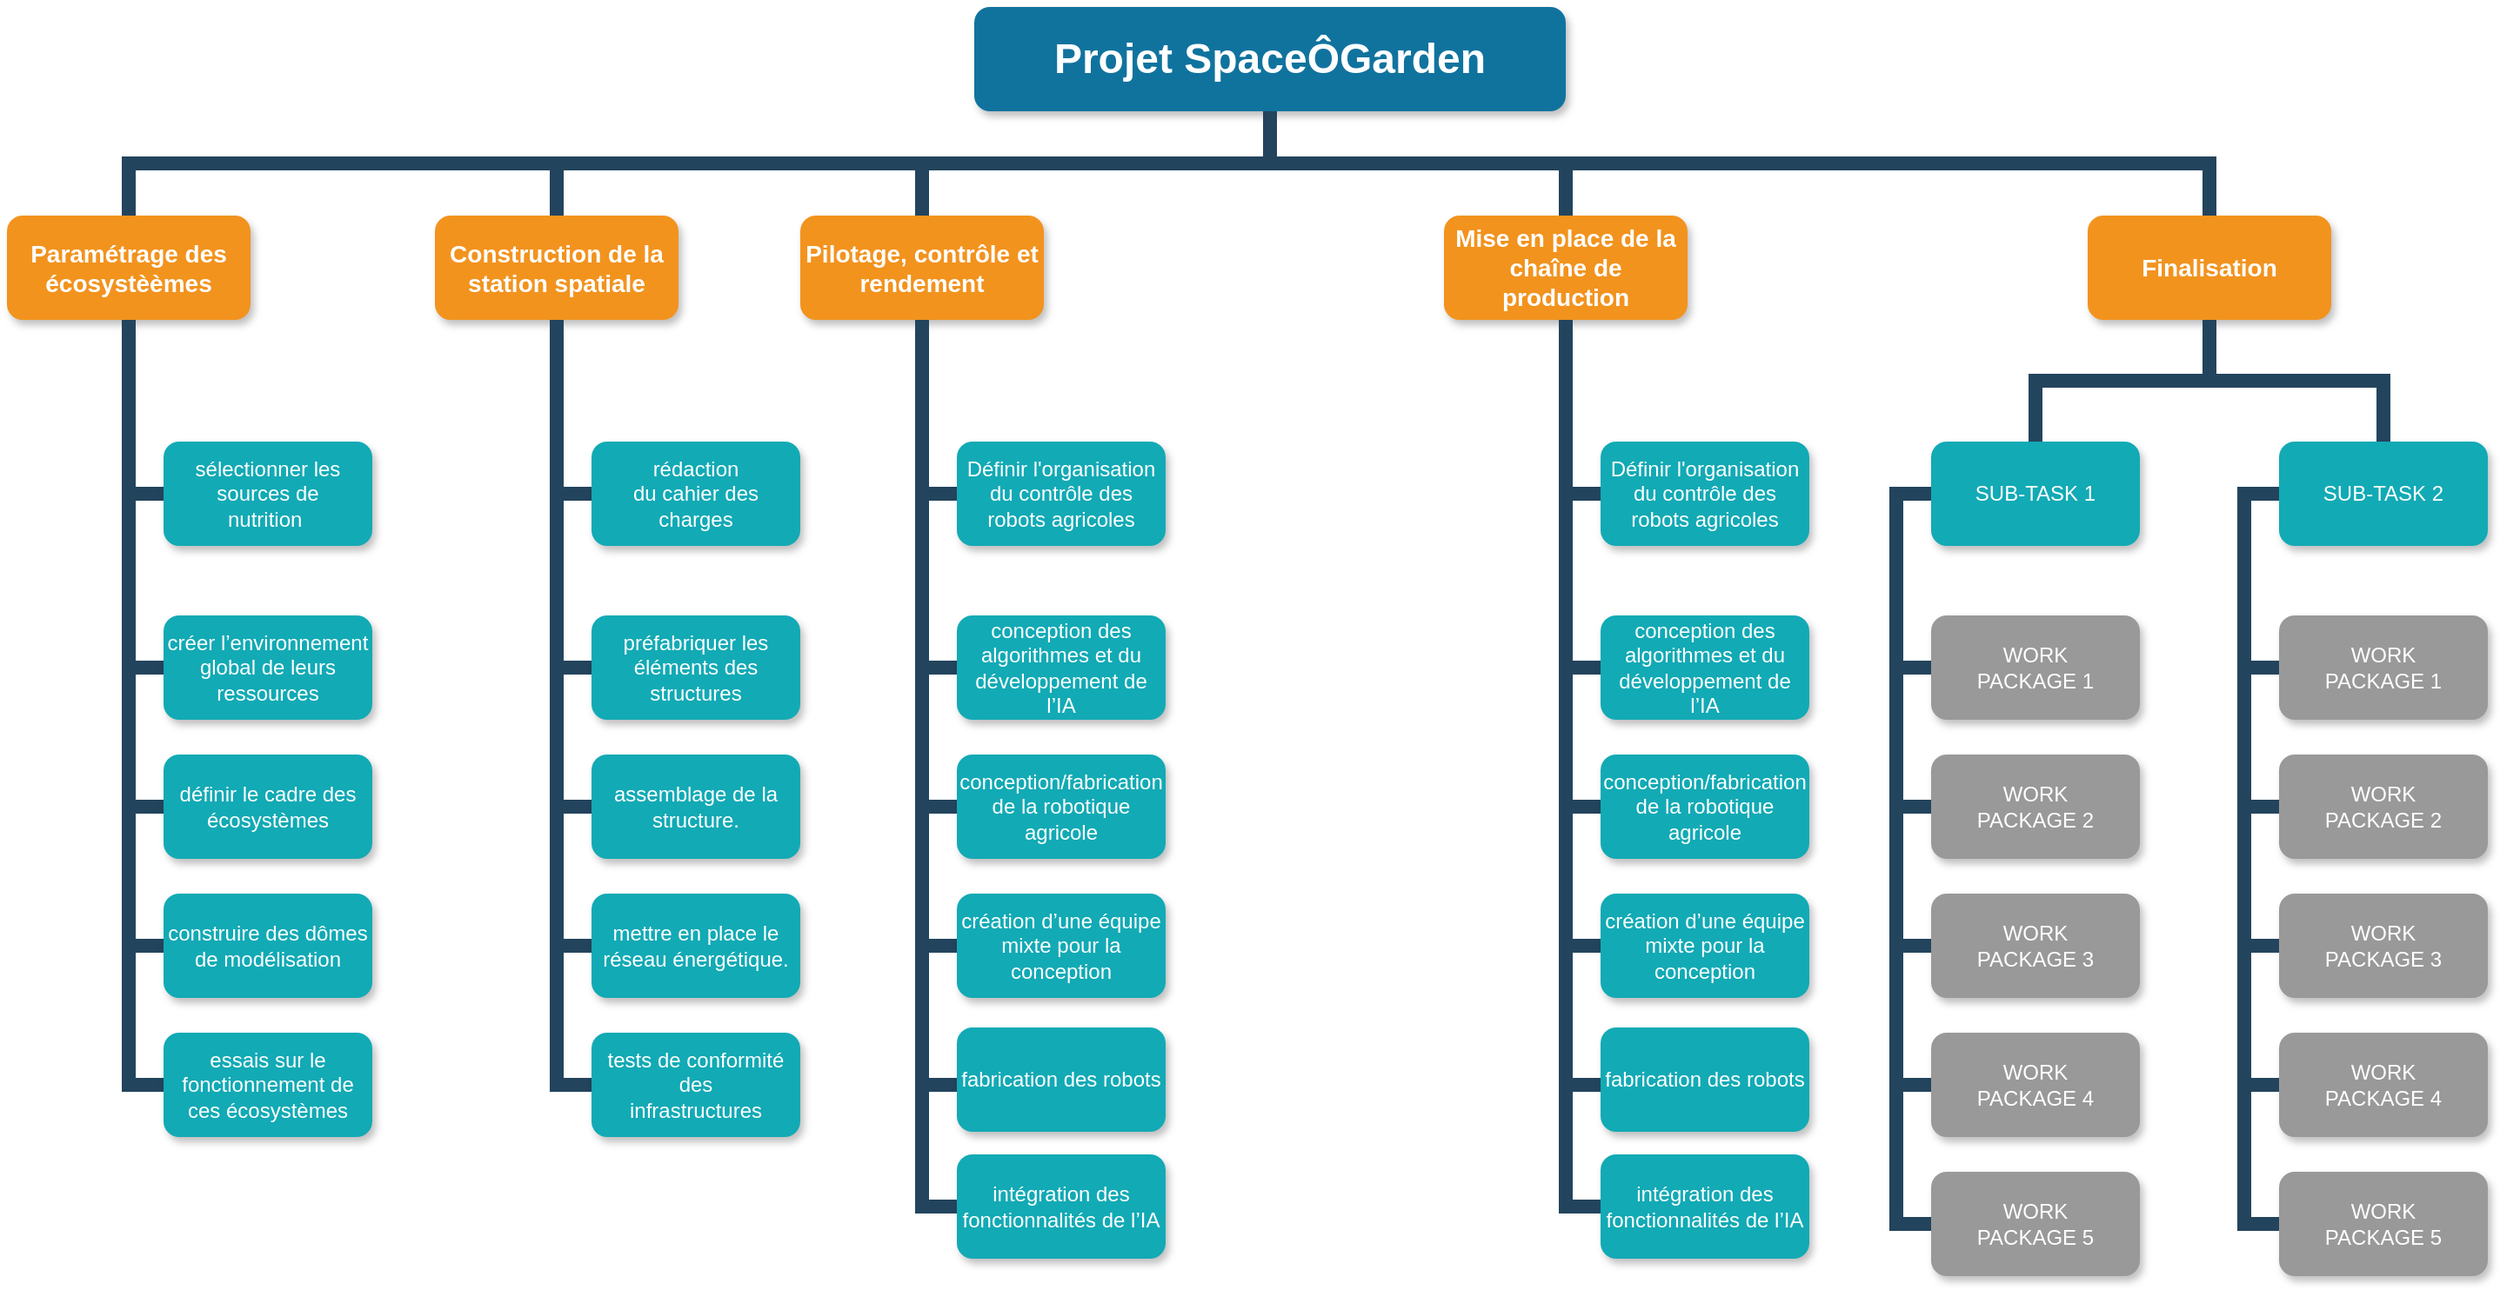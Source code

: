 <mxfile version="14.5.3" type="github">
  <diagram id="w6RJrdWfOa_f2eQKyhH3" name="Page-1">
    <mxGraphModel dx="907" dy="723" grid="1" gridSize="10" guides="1" tooltips="1" connect="1" arrows="1" fold="1" page="1" pageScale="1" pageWidth="827" pageHeight="1169" math="0" shadow="0">
      <root>
        <mxCell id="0" />
        <mxCell id="1" parent="0" />
        <mxCell id="wwpgERvCbzz0SA8qdG-J-50" value="Projet SpaceÔGarden" style="whiteSpace=wrap;rounded=1;shadow=1;fillColor=#10739E;strokeColor=none;fontColor=#FFFFFF;fontStyle=1;fontSize=24" vertex="1" parent="1">
          <mxGeometry x="970" y="870" width="340" height="60" as="geometry" />
        </mxCell>
        <mxCell id="wwpgERvCbzz0SA8qdG-J-51" value="Paramétrage des écosystèèmes" style="whiteSpace=wrap;rounded=1;fillColor=#F2931E;strokeColor=none;shadow=1;fontColor=#FFFFFF;fontStyle=1;fontSize=14" vertex="1" parent="1">
          <mxGeometry x="414" y="990.0" width="140" height="60" as="geometry" />
        </mxCell>
        <mxCell id="wwpgERvCbzz0SA8qdG-J-52" value="Construction de la station spatiale" style="whiteSpace=wrap;rounded=1;fillColor=#F2931E;strokeColor=none;shadow=1;fontColor=#FFFFFF;fontStyle=1;fontSize=14" vertex="1" parent="1">
          <mxGeometry x="660" y="990.0" width="140" height="60" as="geometry" />
        </mxCell>
        <mxCell id="wwpgERvCbzz0SA8qdG-J-54" value="Pilotage, contrôle et rendement" style="whiteSpace=wrap;rounded=1;fillColor=#F2931E;strokeColor=none;shadow=1;fontColor=#FFFFFF;fontStyle=1;fontSize=14" vertex="1" parent="1">
          <mxGeometry x="870" y="990.0" width="140" height="60" as="geometry" />
        </mxCell>
        <mxCell id="wwpgERvCbzz0SA8qdG-J-55" value="Mise en place de la chaîne de production" style="whiteSpace=wrap;rounded=1;fillColor=#F2931E;strokeColor=none;shadow=1;fontColor=#FFFFFF;fontStyle=1;fontSize=14" vertex="1" parent="1">
          <mxGeometry x="1240" y="990.0" width="140" height="60" as="geometry" />
        </mxCell>
        <mxCell id="wwpgERvCbzz0SA8qdG-J-56" value="Finalisation" style="whiteSpace=wrap;rounded=1;fillColor=#F2931E;strokeColor=none;shadow=1;fontColor=#FFFFFF;fontStyle=1;fontSize=14" vertex="1" parent="1">
          <mxGeometry x="1610" y="990.0" width="140" height="60" as="geometry" />
        </mxCell>
        <mxCell id="wwpgERvCbzz0SA8qdG-J-81" value="" style="edgeStyle=elbowEdgeStyle;elbow=vertical;rounded=0;fontColor=#000000;endArrow=none;endFill=0;strokeWidth=8;strokeColor=#23445D;" edge="1" parent="1" source="wwpgERvCbzz0SA8qdG-J-51">
          <mxGeometry width="100" height="100" relative="1" as="geometry">
            <mxPoint x="274" y="1110" as="sourcePoint" />
            <mxPoint x="484" y="1160" as="targetPoint" />
          </mxGeometry>
        </mxCell>
        <mxCell id="wwpgERvCbzz0SA8qdG-J-83" value="" style="edgeStyle=elbowEdgeStyle;elbow=horizontal;rounded=0;fontColor=#000000;endArrow=none;endFill=0;strokeWidth=8;strokeColor=#23445D;" edge="1" parent="1">
          <mxGeometry width="100" height="100" relative="1" as="geometry">
            <mxPoint x="504" y="1150" as="sourcePoint" />
            <mxPoint x="504" y="1250" as="targetPoint" />
            <Array as="points">
              <mxPoint x="484" y="1200" />
            </Array>
          </mxGeometry>
        </mxCell>
        <mxCell id="wwpgERvCbzz0SA8qdG-J-84" value="" style="edgeStyle=elbowEdgeStyle;elbow=horizontal;rounded=0;fontColor=#000000;endArrow=none;endFill=0;strokeWidth=8;strokeColor=#23445D;" edge="1" parent="1">
          <mxGeometry width="100" height="100" relative="1" as="geometry">
            <mxPoint x="504" y="1150" as="sourcePoint" />
            <mxPoint x="504" y="1330" as="targetPoint" />
            <Array as="points">
              <mxPoint x="484" y="1220" />
            </Array>
          </mxGeometry>
        </mxCell>
        <mxCell id="wwpgERvCbzz0SA8qdG-J-86" value="" style="edgeStyle=elbowEdgeStyle;elbow=horizontal;rounded=0;fontColor=#000000;endArrow=none;endFill=0;strokeWidth=8;strokeColor=#23445D;" edge="1" parent="1">
          <mxGeometry width="100" height="100" relative="1" as="geometry">
            <mxPoint x="504" y="1150" as="sourcePoint" />
            <mxPoint x="504.0" y="1490" as="targetPoint" />
            <Array as="points">
              <mxPoint x="484" y="1230" />
            </Array>
          </mxGeometry>
        </mxCell>
        <mxCell id="wwpgERvCbzz0SA8qdG-J-87" value="" style="edgeStyle=elbowEdgeStyle;elbow=horizontal;rounded=0;fontColor=#000000;endArrow=none;endFill=0;strokeWidth=8;strokeColor=#23445D;" edge="1" parent="1">
          <mxGeometry width="100" height="100" relative="1" as="geometry">
            <mxPoint x="504" y="1150" as="sourcePoint" />
            <mxPoint x="504" y="1410" as="targetPoint" />
            <Array as="points">
              <mxPoint x="484" y="1250" />
            </Array>
          </mxGeometry>
        </mxCell>
        <mxCell id="wwpgERvCbzz0SA8qdG-J-93" value="" style="edgeStyle=elbowEdgeStyle;elbow=vertical;rounded=0;fontColor=#000000;endArrow=none;endFill=0;strokeWidth=8;strokeColor=#23445D;" edge="1" parent="1" source="wwpgERvCbzz0SA8qdG-J-52">
          <mxGeometry width="100" height="100" relative="1" as="geometry">
            <mxPoint x="370" y="1060.0" as="sourcePoint" />
            <mxPoint x="730" y="1160" as="targetPoint" />
          </mxGeometry>
        </mxCell>
        <mxCell id="wwpgERvCbzz0SA8qdG-J-149" value="SUB-TASK 1" style="whiteSpace=wrap;rounded=1;fillColor=#12AAB5;strokeColor=none;shadow=1;fontColor=#FFFFFF;" vertex="1" parent="1">
          <mxGeometry x="1520.0" y="1120" width="120" height="60" as="geometry" />
        </mxCell>
        <mxCell id="wwpgERvCbzz0SA8qdG-J-150" value="SUB-TASK 2" style="whiteSpace=wrap;rounded=1;fillColor=#12AAB5;strokeColor=none;shadow=1;fontColor=#FFFFFF;" vertex="1" parent="1">
          <mxGeometry x="1720.0" y="1120" width="120" height="60" as="geometry" />
        </mxCell>
        <mxCell id="wwpgERvCbzz0SA8qdG-J-151" value="WORK&#xa;PACKAGE 1" style="whiteSpace=wrap;rounded=1;fillColor=#999999;strokeColor=none;shadow=1;fontColor=#FFFFFF;fontStyle=0" vertex="1" parent="1">
          <mxGeometry x="1520.0" y="1220" width="120" height="60" as="geometry" />
        </mxCell>
        <mxCell id="wwpgERvCbzz0SA8qdG-J-152" value="WORK&#xa;PACKAGE 2" style="whiteSpace=wrap;rounded=1;fillColor=#999999;strokeColor=none;shadow=1;fontColor=#FFFFFF;fontStyle=0" vertex="1" parent="1">
          <mxGeometry x="1520" y="1300" width="120" height="60" as="geometry" />
        </mxCell>
        <mxCell id="wwpgERvCbzz0SA8qdG-J-153" value="WORK&#xa;PACKAGE 3" style="whiteSpace=wrap;rounded=1;fillColor=#999999;strokeColor=none;shadow=1;fontColor=#FFFFFF;fontStyle=0" vertex="1" parent="1">
          <mxGeometry x="1520.0" y="1380" width="120" height="60" as="geometry" />
        </mxCell>
        <mxCell id="wwpgERvCbzz0SA8qdG-J-154" value="WORK&#xa;PACKAGE 4" style="whiteSpace=wrap;rounded=1;fillColor=#999999;strokeColor=none;shadow=1;fontColor=#FFFFFF;fontStyle=0" vertex="1" parent="1">
          <mxGeometry x="1520" y="1460" width="120" height="60" as="geometry" />
        </mxCell>
        <mxCell id="wwpgERvCbzz0SA8qdG-J-155" value="WORK&#xa;PACKAGE 5" style="whiteSpace=wrap;rounded=1;fillColor=#999999;strokeColor=none;shadow=1;fontColor=#FFFFFF;fontStyle=0" vertex="1" parent="1">
          <mxGeometry x="1520" y="1540" width="120" height="60" as="geometry" />
        </mxCell>
        <mxCell id="wwpgERvCbzz0SA8qdG-J-156" value="WORK&#xa;PACKAGE 1" style="whiteSpace=wrap;rounded=1;fillColor=#999999;strokeColor=none;shadow=1;fontColor=#FFFFFF;fontStyle=0" vertex="1" parent="1">
          <mxGeometry x="1720.0" y="1220" width="120" height="60" as="geometry" />
        </mxCell>
        <mxCell id="wwpgERvCbzz0SA8qdG-J-157" value="WORK&#xa;PACKAGE 2" style="whiteSpace=wrap;rounded=1;fillColor=#999999;strokeColor=none;shadow=1;fontColor=#FFFFFF;fontStyle=0" vertex="1" parent="1">
          <mxGeometry x="1720.0" y="1300" width="120" height="60" as="geometry" />
        </mxCell>
        <mxCell id="wwpgERvCbzz0SA8qdG-J-158" value="WORK&#xa;PACKAGE 3" style="whiteSpace=wrap;rounded=1;fillColor=#999999;strokeColor=none;shadow=1;fontColor=#FFFFFF;fontStyle=0" vertex="1" parent="1">
          <mxGeometry x="1720.0" y="1380" width="120" height="60" as="geometry" />
        </mxCell>
        <mxCell id="wwpgERvCbzz0SA8qdG-J-159" value="WORK&#xa;PACKAGE 4" style="whiteSpace=wrap;rounded=1;fillColor=#999999;strokeColor=none;shadow=1;fontColor=#FFFFFF;fontStyle=0" vertex="1" parent="1">
          <mxGeometry x="1720.0" y="1460" width="120" height="60" as="geometry" />
        </mxCell>
        <mxCell id="wwpgERvCbzz0SA8qdG-J-160" value="WORK&#xa;PACKAGE 5" style="whiteSpace=wrap;rounded=1;fillColor=#999999;strokeColor=none;shadow=1;fontColor=#FFFFFF;fontStyle=0" vertex="1" parent="1">
          <mxGeometry x="1720.0" y="1540" width="120" height="60" as="geometry" />
        </mxCell>
        <mxCell id="wwpgERvCbzz0SA8qdG-J-161" value="" style="edgeStyle=elbowEdgeStyle;elbow=horizontal;rounded=0;fontColor=#000000;endArrow=none;endFill=0;strokeWidth=8;strokeColor=#23445D;" edge="1" parent="1" source="wwpgERvCbzz0SA8qdG-J-149" target="wwpgERvCbzz0SA8qdG-J-151">
          <mxGeometry width="100" height="100" relative="1" as="geometry">
            <mxPoint x="1500" y="1150.0" as="sourcePoint" />
            <mxPoint x="1510.0" y="1250.0" as="targetPoint" />
            <Array as="points">
              <mxPoint x="1500" y="1200.0" />
            </Array>
          </mxGeometry>
        </mxCell>
        <mxCell id="wwpgERvCbzz0SA8qdG-J-162" value="" style="edgeStyle=elbowEdgeStyle;elbow=horizontal;rounded=0;fontColor=#000000;endArrow=none;endFill=0;strokeWidth=8;strokeColor=#23445D;" edge="1" parent="1" source="wwpgERvCbzz0SA8qdG-J-149" target="wwpgERvCbzz0SA8qdG-J-152">
          <mxGeometry width="100" height="100" relative="1" as="geometry">
            <mxPoint x="1510" y="1150.0" as="sourcePoint" />
            <mxPoint x="1510.0" y="1330.0" as="targetPoint" />
            <Array as="points">
              <mxPoint x="1500" y="1240.0" />
            </Array>
          </mxGeometry>
        </mxCell>
        <mxCell id="wwpgERvCbzz0SA8qdG-J-163" value="" style="edgeStyle=elbowEdgeStyle;elbow=horizontal;rounded=0;fontColor=#000000;endArrow=none;endFill=0;strokeWidth=8;strokeColor=#23445D;" edge="1" parent="1" source="wwpgERvCbzz0SA8qdG-J-149" target="wwpgERvCbzz0SA8qdG-J-155">
          <mxGeometry width="100" height="100" relative="1" as="geometry">
            <mxPoint x="1510" y="1150.0" as="sourcePoint" />
            <mxPoint x="1510" y="1570.0" as="targetPoint" />
            <Array as="points">
              <mxPoint x="1500" y="1370.0" />
            </Array>
          </mxGeometry>
        </mxCell>
        <mxCell id="wwpgERvCbzz0SA8qdG-J-164" value="" style="edgeStyle=elbowEdgeStyle;elbow=horizontal;rounded=0;fontColor=#000000;endArrow=none;endFill=0;strokeWidth=8;strokeColor=#23445D;" edge="1" parent="1" source="wwpgERvCbzz0SA8qdG-J-149" target="wwpgERvCbzz0SA8qdG-J-154">
          <mxGeometry width="100" height="100" relative="1" as="geometry">
            <mxPoint x="1510" y="1150.0" as="sourcePoint" />
            <mxPoint x="1510" y="1490.0" as="targetPoint" />
            <Array as="points">
              <mxPoint x="1500" y="1320.0" />
            </Array>
          </mxGeometry>
        </mxCell>
        <mxCell id="wwpgERvCbzz0SA8qdG-J-165" value="" style="edgeStyle=elbowEdgeStyle;elbow=horizontal;rounded=0;fontColor=#000000;endArrow=none;endFill=0;strokeWidth=8;strokeColor=#23445D;" edge="1" parent="1" source="wwpgERvCbzz0SA8qdG-J-149" target="wwpgERvCbzz0SA8qdG-J-153">
          <mxGeometry width="100" height="100" relative="1" as="geometry">
            <mxPoint x="1510" y="1150.0" as="sourcePoint" />
            <mxPoint x="1510.0" y="1410.0" as="targetPoint" />
            <Array as="points">
              <mxPoint x="1500" y="1290.0" />
            </Array>
          </mxGeometry>
        </mxCell>
        <mxCell id="wwpgERvCbzz0SA8qdG-J-166" value="" style="edgeStyle=elbowEdgeStyle;elbow=horizontal;rounded=0;fontColor=#000000;endArrow=none;endFill=0;strokeWidth=8;strokeColor=#23445D;" edge="1" parent="1" source="wwpgERvCbzz0SA8qdG-J-150" target="wwpgERvCbzz0SA8qdG-J-156">
          <mxGeometry width="100" height="100" relative="1" as="geometry">
            <mxPoint x="1690" y="1150.0" as="sourcePoint" />
            <mxPoint x="1700.0" y="1250.0" as="targetPoint" />
            <Array as="points">
              <mxPoint x="1700" y="1200.0" />
            </Array>
          </mxGeometry>
        </mxCell>
        <mxCell id="wwpgERvCbzz0SA8qdG-J-167" value="" style="edgeStyle=elbowEdgeStyle;elbow=horizontal;rounded=0;fontColor=#000000;endArrow=none;endFill=0;strokeWidth=8;strokeColor=#23445D;" edge="1" parent="1" source="wwpgERvCbzz0SA8qdG-J-150" target="wwpgERvCbzz0SA8qdG-J-157">
          <mxGeometry width="100" height="100" relative="1" as="geometry">
            <mxPoint x="1700" y="1150.0" as="sourcePoint" />
            <mxPoint x="1700.0" y="1330.0" as="targetPoint" />
            <Array as="points">
              <mxPoint x="1700" y="1240.0" />
            </Array>
          </mxGeometry>
        </mxCell>
        <mxCell id="wwpgERvCbzz0SA8qdG-J-168" value="" style="edgeStyle=elbowEdgeStyle;elbow=horizontal;rounded=0;fontColor=#000000;endArrow=none;endFill=0;strokeWidth=8;strokeColor=#23445D;" edge="1" parent="1" source="wwpgERvCbzz0SA8qdG-J-150" target="wwpgERvCbzz0SA8qdG-J-160">
          <mxGeometry width="100" height="100" relative="1" as="geometry">
            <mxPoint x="1700" y="1150.0" as="sourcePoint" />
            <mxPoint x="1700" y="1570.0" as="targetPoint" />
            <Array as="points">
              <mxPoint x="1700" y="1360.0" />
            </Array>
          </mxGeometry>
        </mxCell>
        <mxCell id="wwpgERvCbzz0SA8qdG-J-169" value="" style="edgeStyle=elbowEdgeStyle;elbow=horizontal;rounded=0;fontColor=#000000;endArrow=none;endFill=0;strokeWidth=8;strokeColor=#23445D;" edge="1" parent="1" source="wwpgERvCbzz0SA8qdG-J-150" target="wwpgERvCbzz0SA8qdG-J-159">
          <mxGeometry width="100" height="100" relative="1" as="geometry">
            <mxPoint x="1700" y="1150.0" as="sourcePoint" />
            <mxPoint x="1700" y="1490.0" as="targetPoint" />
            <Array as="points">
              <mxPoint x="1700" y="1320.0" />
            </Array>
          </mxGeometry>
        </mxCell>
        <mxCell id="wwpgERvCbzz0SA8qdG-J-170" value="" style="edgeStyle=elbowEdgeStyle;elbow=horizontal;rounded=0;fontColor=#000000;endArrow=none;endFill=0;strokeWidth=8;strokeColor=#23445D;" edge="1" parent="1" source="wwpgERvCbzz0SA8qdG-J-150" target="wwpgERvCbzz0SA8qdG-J-158">
          <mxGeometry width="100" height="100" relative="1" as="geometry">
            <mxPoint x="1700" y="1150.0" as="sourcePoint" />
            <mxPoint x="1700.0" y="1410.0" as="targetPoint" />
            <Array as="points">
              <mxPoint x="1700" y="1290.0" />
            </Array>
          </mxGeometry>
        </mxCell>
        <mxCell id="wwpgERvCbzz0SA8qdG-J-193" value="" style="edgeStyle=elbowEdgeStyle;elbow=vertical;rounded=0;fontColor=#000000;endArrow=none;endFill=0;strokeWidth=8;strokeColor=#23445D;" edge="1" parent="1" source="wwpgERvCbzz0SA8qdG-J-54">
          <mxGeometry width="100" height="100" relative="1" as="geometry">
            <mxPoint x="750" y="1090" as="sourcePoint" />
            <mxPoint x="940" y="1150" as="targetPoint" />
          </mxGeometry>
        </mxCell>
        <mxCell id="wwpgERvCbzz0SA8qdG-J-195" value="" style="edgeStyle=elbowEdgeStyle;elbow=vertical;rounded=0;fontColor=#000000;endArrow=none;endFill=0;strokeWidth=8;strokeColor=#23445D;" edge="1" parent="1" source="wwpgERvCbzz0SA8qdG-J-55">
          <mxGeometry width="100" height="100" relative="1" as="geometry">
            <mxPoint x="1310" y="1120" as="sourcePoint" />
            <mxPoint x="1310" y="1150" as="targetPoint" />
          </mxGeometry>
        </mxCell>
        <mxCell id="wwpgERvCbzz0SA8qdG-J-197" value="" style="edgeStyle=elbowEdgeStyle;elbow=vertical;rounded=0;fontColor=#000000;endArrow=none;endFill=0;strokeWidth=8;strokeColor=#23445D;" edge="1" parent="1" source="wwpgERvCbzz0SA8qdG-J-56" target="wwpgERvCbzz0SA8qdG-J-149">
          <mxGeometry width="100" height="100" relative="1" as="geometry">
            <mxPoint x="1520" y="1110" as="sourcePoint" />
            <mxPoint x="1620" y="1010" as="targetPoint" />
          </mxGeometry>
        </mxCell>
        <mxCell id="wwpgERvCbzz0SA8qdG-J-198" value="" style="edgeStyle=elbowEdgeStyle;elbow=vertical;rounded=0;fontColor=#000000;endArrow=none;endFill=0;strokeWidth=8;strokeColor=#23445D;" edge="1" parent="1" source="wwpgERvCbzz0SA8qdG-J-56" target="wwpgERvCbzz0SA8qdG-J-150">
          <mxGeometry width="100" height="100" relative="1" as="geometry">
            <mxPoint x="1750" y="1110" as="sourcePoint" />
            <mxPoint x="1850" y="1010" as="targetPoint" />
          </mxGeometry>
        </mxCell>
        <mxCell id="wwpgERvCbzz0SA8qdG-J-201" value="" style="edgeStyle=elbowEdgeStyle;elbow=vertical;rounded=0;fontColor=#000000;endArrow=none;endFill=0;strokeWidth=8;strokeColor=#23445D;" edge="1" parent="1" source="wwpgERvCbzz0SA8qdG-J-50" target="wwpgERvCbzz0SA8qdG-J-51">
          <mxGeometry width="100" height="100" relative="1" as="geometry">
            <mxPoint x="510" y="960" as="sourcePoint" />
            <mxPoint x="610" y="860" as="targetPoint" />
          </mxGeometry>
        </mxCell>
        <mxCell id="wwpgERvCbzz0SA8qdG-J-202" value="" style="edgeStyle=elbowEdgeStyle;elbow=vertical;rounded=0;fontColor=#000000;endArrow=none;endFill=0;strokeWidth=8;strokeColor=#23445D;" edge="1" parent="1" source="wwpgERvCbzz0SA8qdG-J-50" target="wwpgERvCbzz0SA8qdG-J-52">
          <mxGeometry width="100" height="100" relative="1" as="geometry">
            <mxPoint x="520" y="970" as="sourcePoint" />
            <mxPoint x="620" y="870" as="targetPoint" />
          </mxGeometry>
        </mxCell>
        <mxCell id="wwpgERvCbzz0SA8qdG-J-203" value="" style="edgeStyle=elbowEdgeStyle;elbow=vertical;rounded=0;fontColor=#000000;endArrow=none;endFill=0;strokeWidth=8;strokeColor=#23445D;" edge="1" parent="1" source="wwpgERvCbzz0SA8qdG-J-50" target="wwpgERvCbzz0SA8qdG-J-54">
          <mxGeometry width="100" height="100" relative="1" as="geometry">
            <mxPoint x="530" y="980" as="sourcePoint" />
            <mxPoint x="630" y="880" as="targetPoint" />
          </mxGeometry>
        </mxCell>
        <mxCell id="wwpgERvCbzz0SA8qdG-J-204" value="" style="edgeStyle=elbowEdgeStyle;elbow=vertical;rounded=0;fontColor=#000000;endArrow=none;endFill=0;strokeWidth=8;strokeColor=#23445D;" edge="1" parent="1" source="wwpgERvCbzz0SA8qdG-J-50" target="wwpgERvCbzz0SA8qdG-J-55">
          <mxGeometry width="100" height="100" relative="1" as="geometry">
            <mxPoint x="540" y="990" as="sourcePoint" />
            <mxPoint x="640" y="890" as="targetPoint" />
          </mxGeometry>
        </mxCell>
        <mxCell id="wwpgERvCbzz0SA8qdG-J-205" value="" style="edgeStyle=elbowEdgeStyle;elbow=vertical;rounded=0;fontColor=#000000;endArrow=none;endFill=0;strokeWidth=8;strokeColor=#23445D;" edge="1" parent="1" source="wwpgERvCbzz0SA8qdG-J-50" target="wwpgERvCbzz0SA8qdG-J-56">
          <mxGeometry width="100" height="100" relative="1" as="geometry">
            <mxPoint x="550" y="1000" as="sourcePoint" />
            <mxPoint x="650" y="900" as="targetPoint" />
          </mxGeometry>
        </mxCell>
        <mxCell id="wwpgERvCbzz0SA8qdG-J-207" value="sélectionner les sources de&#xa;nutrition " style="whiteSpace=wrap;rounded=1;fillColor=#12AAB5;strokeColor=none;shadow=1;fontColor=#FFFFFF;" vertex="1" parent="1">
          <mxGeometry x="504" y="1120" width="120" height="60" as="geometry" />
        </mxCell>
        <mxCell id="wwpgERvCbzz0SA8qdG-J-208" value="créer l’environnement global de leurs ressources" style="whiteSpace=wrap;rounded=1;fillColor=#12AAB5;strokeColor=none;shadow=1;fontColor=#FFFFFF;" vertex="1" parent="1">
          <mxGeometry x="504" y="1220" width="120" height="60" as="geometry" />
        </mxCell>
        <mxCell id="wwpgERvCbzz0SA8qdG-J-209" value="définir le cadre des écosystèmes" style="whiteSpace=wrap;rounded=1;fillColor=#12AAB5;strokeColor=none;shadow=1;fontColor=#FFFFFF;" vertex="1" parent="1">
          <mxGeometry x="504" y="1300" width="120" height="60" as="geometry" />
        </mxCell>
        <mxCell id="wwpgERvCbzz0SA8qdG-J-211" value="construire des dômes de modélisation" style="whiteSpace=wrap;rounded=1;fillColor=#12AAB5;strokeColor=none;shadow=1;fontColor=#FFFFFF;" vertex="1" parent="1">
          <mxGeometry x="504" y="1380" width="120" height="60" as="geometry" />
        </mxCell>
        <mxCell id="wwpgERvCbzz0SA8qdG-J-212" value="essais sur le fonctionnement de ces écosystèmes" style="whiteSpace=wrap;rounded=1;fillColor=#12AAB5;strokeColor=none;shadow=1;fontColor=#FFFFFF;" vertex="1" parent="1">
          <mxGeometry x="504" y="1460" width="120" height="60" as="geometry" />
        </mxCell>
        <mxCell id="wwpgERvCbzz0SA8qdG-J-225" value="" style="edgeStyle=elbowEdgeStyle;elbow=horizontal;rounded=0;fontColor=#000000;endArrow=none;endFill=0;strokeWidth=8;strokeColor=#23445D;" edge="1" parent="1">
          <mxGeometry width="100" height="100" relative="1" as="geometry">
            <mxPoint x="750" y="1150" as="sourcePoint" />
            <mxPoint x="750" y="1250" as="targetPoint" />
            <Array as="points">
              <mxPoint x="730" y="1200" />
            </Array>
          </mxGeometry>
        </mxCell>
        <mxCell id="wwpgERvCbzz0SA8qdG-J-226" value="" style="edgeStyle=elbowEdgeStyle;elbow=horizontal;rounded=0;fontColor=#000000;endArrow=none;endFill=0;strokeWidth=8;strokeColor=#23445D;" edge="1" parent="1">
          <mxGeometry width="100" height="100" relative="1" as="geometry">
            <mxPoint x="750" y="1150" as="sourcePoint" />
            <mxPoint x="750" y="1330" as="targetPoint" />
            <Array as="points">
              <mxPoint x="730" y="1220" />
            </Array>
          </mxGeometry>
        </mxCell>
        <mxCell id="wwpgERvCbzz0SA8qdG-J-227" value="" style="edgeStyle=elbowEdgeStyle;elbow=horizontal;rounded=0;fontColor=#000000;endArrow=none;endFill=0;strokeWidth=8;strokeColor=#23445D;" edge="1" parent="1">
          <mxGeometry width="100" height="100" relative="1" as="geometry">
            <mxPoint x="750" y="1150" as="sourcePoint" />
            <mxPoint x="750.0" y="1490" as="targetPoint" />
            <Array as="points">
              <mxPoint x="730" y="1230" />
            </Array>
          </mxGeometry>
        </mxCell>
        <mxCell id="wwpgERvCbzz0SA8qdG-J-228" value="" style="edgeStyle=elbowEdgeStyle;elbow=horizontal;rounded=0;fontColor=#000000;endArrow=none;endFill=0;strokeWidth=8;strokeColor=#23445D;" edge="1" parent="1">
          <mxGeometry width="100" height="100" relative="1" as="geometry">
            <mxPoint x="750" y="1150" as="sourcePoint" />
            <mxPoint x="750" y="1410" as="targetPoint" />
            <Array as="points">
              <mxPoint x="730" y="1250" />
            </Array>
          </mxGeometry>
        </mxCell>
        <mxCell id="wwpgERvCbzz0SA8qdG-J-229" value="rédaction&#xa;du cahier des charges" style="whiteSpace=wrap;rounded=1;fillColor=#12AAB5;strokeColor=none;shadow=1;fontColor=#FFFFFF;" vertex="1" parent="1">
          <mxGeometry x="750" y="1120" width="120" height="60" as="geometry" />
        </mxCell>
        <mxCell id="wwpgERvCbzz0SA8qdG-J-230" value="préfabriquer les éléments des structures" style="whiteSpace=wrap;rounded=1;fillColor=#12AAB5;strokeColor=none;shadow=1;fontColor=#FFFFFF;" vertex="1" parent="1">
          <mxGeometry x="750" y="1220" width="120" height="60" as="geometry" />
        </mxCell>
        <mxCell id="wwpgERvCbzz0SA8qdG-J-231" value="assemblage de la structure." style="whiteSpace=wrap;rounded=1;fillColor=#12AAB5;strokeColor=none;shadow=1;fontColor=#FFFFFF;" vertex="1" parent="1">
          <mxGeometry x="750" y="1300" width="120" height="60" as="geometry" />
        </mxCell>
        <mxCell id="wwpgERvCbzz0SA8qdG-J-232" value="mettre en place le réseau énergétique." style="whiteSpace=wrap;rounded=1;fillColor=#12AAB5;strokeColor=none;shadow=1;fontColor=#FFFFFF;" vertex="1" parent="1">
          <mxGeometry x="750" y="1380" width="120" height="60" as="geometry" />
        </mxCell>
        <mxCell id="wwpgERvCbzz0SA8qdG-J-233" value="tests de conformité des&#xa;infrastructures" style="whiteSpace=wrap;rounded=1;fillColor=#12AAB5;strokeColor=none;shadow=1;fontColor=#FFFFFF;" vertex="1" parent="1">
          <mxGeometry x="750" y="1460" width="120" height="60" as="geometry" />
        </mxCell>
        <mxCell id="wwpgERvCbzz0SA8qdG-J-234" value="" style="edgeStyle=elbowEdgeStyle;elbow=horizontal;rounded=0;fontColor=#000000;endArrow=none;endFill=0;strokeWidth=8;strokeColor=#23445D;" edge="1" parent="1">
          <mxGeometry width="100" height="100" relative="1" as="geometry">
            <mxPoint x="960" y="1150" as="sourcePoint" />
            <mxPoint x="960" y="1250" as="targetPoint" />
            <Array as="points">
              <mxPoint x="940" y="1200" />
            </Array>
          </mxGeometry>
        </mxCell>
        <mxCell id="wwpgERvCbzz0SA8qdG-J-235" value="" style="edgeStyle=elbowEdgeStyle;elbow=horizontal;rounded=0;fontColor=#000000;endArrow=none;endFill=0;strokeWidth=8;strokeColor=#23445D;" edge="1" parent="1">
          <mxGeometry width="100" height="100" relative="1" as="geometry">
            <mxPoint x="960" y="1150" as="sourcePoint" />
            <mxPoint x="960" y="1330" as="targetPoint" />
            <Array as="points">
              <mxPoint x="940" y="1220" />
            </Array>
          </mxGeometry>
        </mxCell>
        <mxCell id="wwpgERvCbzz0SA8qdG-J-236" value="" style="edgeStyle=elbowEdgeStyle;elbow=horizontal;rounded=0;fontColor=#000000;endArrow=none;endFill=0;strokeWidth=8;strokeColor=#23445D;" edge="1" parent="1">
          <mxGeometry width="100" height="100" relative="1" as="geometry">
            <mxPoint x="960" y="1150" as="sourcePoint" />
            <mxPoint x="960.0" y="1490" as="targetPoint" />
            <Array as="points">
              <mxPoint x="940" y="1230" />
            </Array>
          </mxGeometry>
        </mxCell>
        <mxCell id="wwpgERvCbzz0SA8qdG-J-237" value="" style="edgeStyle=elbowEdgeStyle;elbow=horizontal;rounded=0;fontColor=#000000;endArrow=none;endFill=0;strokeWidth=8;strokeColor=#23445D;" edge="1" parent="1">
          <mxGeometry width="100" height="100" relative="1" as="geometry">
            <mxPoint x="960" y="1150" as="sourcePoint" />
            <mxPoint x="960" y="1410" as="targetPoint" />
            <Array as="points">
              <mxPoint x="940" y="1250" />
            </Array>
          </mxGeometry>
        </mxCell>
        <mxCell id="wwpgERvCbzz0SA8qdG-J-238" value="Définir l&#39;organisation du contrôle des robots agricoles" style="whiteSpace=wrap;rounded=1;fillColor=#12AAB5;strokeColor=none;shadow=1;fontColor=#FFFFFF;" vertex="1" parent="1">
          <mxGeometry x="960" y="1120" width="120" height="60" as="geometry" />
        </mxCell>
        <mxCell id="wwpgERvCbzz0SA8qdG-J-239" value="conception des&#xa;algorithmes et du développement de l’IA" style="whiteSpace=wrap;rounded=1;fillColor=#12AAB5;strokeColor=none;shadow=1;fontColor=#FFFFFF;" vertex="1" parent="1">
          <mxGeometry x="960" y="1220" width="120" height="60" as="geometry" />
        </mxCell>
        <mxCell id="wwpgERvCbzz0SA8qdG-J-240" value="conception/fabrication de la robotique agricole" style="whiteSpace=wrap;rounded=1;fillColor=#12AAB5;strokeColor=none;shadow=1;fontColor=#FFFFFF;" vertex="1" parent="1">
          <mxGeometry x="960" y="1300" width="120" height="60" as="geometry" />
        </mxCell>
        <mxCell id="wwpgERvCbzz0SA8qdG-J-241" value="création d’une équipe mixte pour la conception" style="whiteSpace=wrap;rounded=1;fillColor=#12AAB5;strokeColor=none;shadow=1;fontColor=#FFFFFF;" vertex="1" parent="1">
          <mxGeometry x="960" y="1380" width="120" height="60" as="geometry" />
        </mxCell>
        <mxCell id="wwpgERvCbzz0SA8qdG-J-242" value="fabrication des robots" style="whiteSpace=wrap;rounded=1;fillColor=#12AAB5;strokeColor=none;shadow=1;fontColor=#FFFFFF;" vertex="1" parent="1">
          <mxGeometry x="960" y="1457" width="120" height="60" as="geometry" />
        </mxCell>
        <mxCell id="wwpgERvCbzz0SA8qdG-J-244" value="intégration des fonctionnalités de l’IA" style="whiteSpace=wrap;rounded=1;fillColor=#12AAB5;strokeColor=none;shadow=1;fontColor=#FFFFFF;" vertex="1" parent="1">
          <mxGeometry x="960" y="1530" width="120" height="60" as="geometry" />
        </mxCell>
        <mxCell id="wwpgERvCbzz0SA8qdG-J-245" value="" style="edgeStyle=elbowEdgeStyle;elbow=horizontal;rounded=0;fontColor=#000000;endArrow=none;endFill=0;strokeWidth=8;strokeColor=#23445D;entryX=0;entryY=0.5;entryDx=0;entryDy=0;" edge="1" parent="1" target="wwpgERvCbzz0SA8qdG-J-244">
          <mxGeometry width="100" height="100" relative="1" as="geometry">
            <mxPoint x="960" y="1150" as="sourcePoint" />
            <mxPoint x="960.0" y="1490" as="targetPoint" />
            <Array as="points">
              <mxPoint x="940" y="1230" />
            </Array>
          </mxGeometry>
        </mxCell>
        <mxCell id="wwpgERvCbzz0SA8qdG-J-246" value="" style="edgeStyle=elbowEdgeStyle;elbow=horizontal;rounded=0;fontColor=#000000;endArrow=none;endFill=0;strokeWidth=8;strokeColor=#23445D;" edge="1" parent="1">
          <mxGeometry width="100" height="100" relative="1" as="geometry">
            <mxPoint x="1330" y="1150" as="sourcePoint" />
            <mxPoint x="1330" y="1250" as="targetPoint" />
            <Array as="points">
              <mxPoint x="1310" y="1200" />
            </Array>
          </mxGeometry>
        </mxCell>
        <mxCell id="wwpgERvCbzz0SA8qdG-J-247" value="" style="edgeStyle=elbowEdgeStyle;elbow=horizontal;rounded=0;fontColor=#000000;endArrow=none;endFill=0;strokeWidth=8;strokeColor=#23445D;" edge="1" parent="1">
          <mxGeometry width="100" height="100" relative="1" as="geometry">
            <mxPoint x="1330" y="1150" as="sourcePoint" />
            <mxPoint x="1330" y="1330" as="targetPoint" />
            <Array as="points">
              <mxPoint x="1310" y="1220" />
            </Array>
          </mxGeometry>
        </mxCell>
        <mxCell id="wwpgERvCbzz0SA8qdG-J-248" value="" style="edgeStyle=elbowEdgeStyle;elbow=horizontal;rounded=0;fontColor=#000000;endArrow=none;endFill=0;strokeWidth=8;strokeColor=#23445D;" edge="1" parent="1">
          <mxGeometry width="100" height="100" relative="1" as="geometry">
            <mxPoint x="1330" y="1150" as="sourcePoint" />
            <mxPoint x="1330.0" y="1490" as="targetPoint" />
            <Array as="points">
              <mxPoint x="1310" y="1230" />
            </Array>
          </mxGeometry>
        </mxCell>
        <mxCell id="wwpgERvCbzz0SA8qdG-J-249" value="" style="edgeStyle=elbowEdgeStyle;elbow=horizontal;rounded=0;fontColor=#000000;endArrow=none;endFill=0;strokeWidth=8;strokeColor=#23445D;" edge="1" parent="1">
          <mxGeometry width="100" height="100" relative="1" as="geometry">
            <mxPoint x="1330" y="1150" as="sourcePoint" />
            <mxPoint x="1330" y="1410" as="targetPoint" />
            <Array as="points">
              <mxPoint x="1310" y="1250" />
            </Array>
          </mxGeometry>
        </mxCell>
        <mxCell id="wwpgERvCbzz0SA8qdG-J-250" value="Définir l&#39;organisation du contrôle des robots agricoles" style="whiteSpace=wrap;rounded=1;fillColor=#12AAB5;strokeColor=none;shadow=1;fontColor=#FFFFFF;" vertex="1" parent="1">
          <mxGeometry x="1330" y="1120" width="120" height="60" as="geometry" />
        </mxCell>
        <mxCell id="wwpgERvCbzz0SA8qdG-J-251" value="conception des&#xa;algorithmes et du développement de l’IA" style="whiteSpace=wrap;rounded=1;fillColor=#12AAB5;strokeColor=none;shadow=1;fontColor=#FFFFFF;" vertex="1" parent="1">
          <mxGeometry x="1330" y="1220" width="120" height="60" as="geometry" />
        </mxCell>
        <mxCell id="wwpgERvCbzz0SA8qdG-J-252" value="conception/fabrication de la robotique agricole" style="whiteSpace=wrap;rounded=1;fillColor=#12AAB5;strokeColor=none;shadow=1;fontColor=#FFFFFF;" vertex="1" parent="1">
          <mxGeometry x="1330" y="1300" width="120" height="60" as="geometry" />
        </mxCell>
        <mxCell id="wwpgERvCbzz0SA8qdG-J-253" value="création d’une équipe mixte pour la conception" style="whiteSpace=wrap;rounded=1;fillColor=#12AAB5;strokeColor=none;shadow=1;fontColor=#FFFFFF;" vertex="1" parent="1">
          <mxGeometry x="1330" y="1380" width="120" height="60" as="geometry" />
        </mxCell>
        <mxCell id="wwpgERvCbzz0SA8qdG-J-254" value="fabrication des robots" style="whiteSpace=wrap;rounded=1;fillColor=#12AAB5;strokeColor=none;shadow=1;fontColor=#FFFFFF;" vertex="1" parent="1">
          <mxGeometry x="1330" y="1457" width="120" height="60" as="geometry" />
        </mxCell>
        <mxCell id="wwpgERvCbzz0SA8qdG-J-255" value="intégration des fonctionnalités de l’IA" style="whiteSpace=wrap;rounded=1;fillColor=#12AAB5;strokeColor=none;shadow=1;fontColor=#FFFFFF;" vertex="1" parent="1">
          <mxGeometry x="1330" y="1530" width="120" height="60" as="geometry" />
        </mxCell>
        <mxCell id="wwpgERvCbzz0SA8qdG-J-256" value="" style="edgeStyle=elbowEdgeStyle;elbow=horizontal;rounded=0;fontColor=#000000;endArrow=none;endFill=0;strokeWidth=8;strokeColor=#23445D;entryX=0;entryY=0.5;entryDx=0;entryDy=0;" edge="1" parent="1" target="wwpgERvCbzz0SA8qdG-J-255">
          <mxGeometry width="100" height="100" relative="1" as="geometry">
            <mxPoint x="1330" y="1150" as="sourcePoint" />
            <mxPoint x="1330.0" y="1490" as="targetPoint" />
            <Array as="points">
              <mxPoint x="1310" y="1230" />
            </Array>
          </mxGeometry>
        </mxCell>
      </root>
    </mxGraphModel>
  </diagram>
</mxfile>

